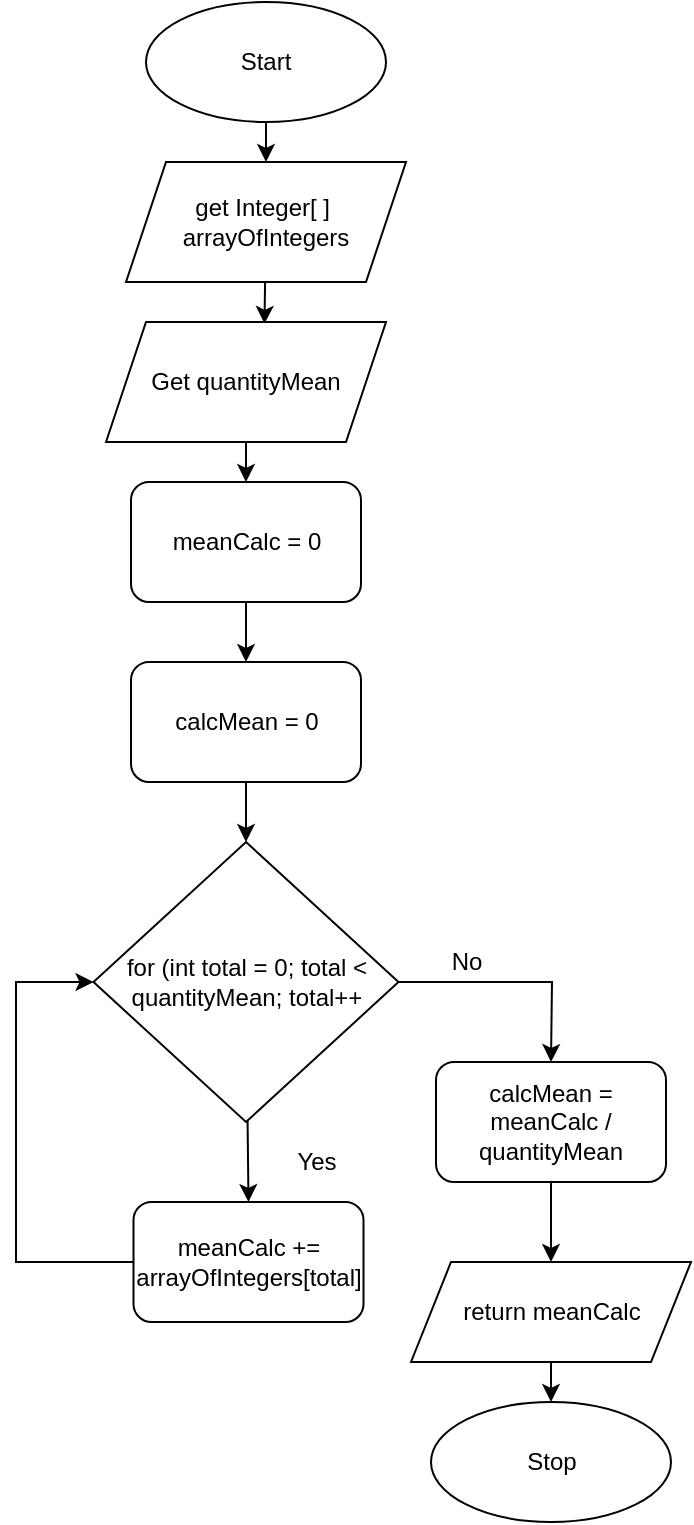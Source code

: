 <mxfile>
    <diagram id="bVoswQC8T6PlKmy4Bn8u" name="Page-1">
        <mxGraphModel dx="1074" dy="749" grid="1" gridSize="10" guides="1" tooltips="1" connect="1" arrows="1" fold="1" page="1" pageScale="1" pageWidth="827" pageHeight="1169" math="0" shadow="0">
            <root>
                <mxCell id="0"/>
                <mxCell id="1" parent="0"/>
                <mxCell id="254" value="" style="edgeStyle=none;html=1;" parent="1" source="3" target="249" edge="1">
                    <mxGeometry relative="1" as="geometry"/>
                </mxCell>
                <mxCell id="3" value="Start" style="ellipse;whiteSpace=wrap;html=1;" parent="1" vertex="1">
                    <mxGeometry x="105" y="130" width="120" height="60" as="geometry"/>
                </mxCell>
                <mxCell id="261" value="" style="edgeStyle=none;html=1;" parent="1" source="242" target="260" edge="1">
                    <mxGeometry relative="1" as="geometry"/>
                </mxCell>
                <mxCell id="242" value="return meanCalc" style="shape=parallelogram;perimeter=parallelogramPerimeter;whiteSpace=wrap;html=1;fixedSize=1;" parent="1" vertex="1">
                    <mxGeometry x="237.5" y="760" width="140" height="50" as="geometry"/>
                </mxCell>
                <mxCell id="253" style="edgeStyle=none;html=1;entryX=0.566;entryY=0.015;entryDx=0;entryDy=0;entryPerimeter=0;" parent="1" source="249" target="250" edge="1">
                    <mxGeometry relative="1" as="geometry"/>
                </mxCell>
                <mxCell id="249" value="get Integer[ ]&amp;nbsp;&lt;br&gt;arrayOfIntegers" style="shape=parallelogram;perimeter=parallelogramPerimeter;whiteSpace=wrap;html=1;fixedSize=1;" parent="1" vertex="1">
                    <mxGeometry x="95" y="210" width="140" height="60" as="geometry"/>
                </mxCell>
                <mxCell id="270" style="edgeStyle=none;html=1;entryX=0.5;entryY=0;entryDx=0;entryDy=0;" edge="1" parent="1" source="250" target="268">
                    <mxGeometry relative="1" as="geometry"/>
                </mxCell>
                <mxCell id="250" value="Get quantityMean" style="shape=parallelogram;perimeter=parallelogramPerimeter;whiteSpace=wrap;html=1;fixedSize=1;" parent="1" vertex="1">
                    <mxGeometry x="85" y="290" width="140" height="60" as="geometry"/>
                </mxCell>
                <mxCell id="272" value="" style="edgeStyle=none;html=1;" edge="1" parent="1" source="255" target="271">
                    <mxGeometry relative="1" as="geometry"/>
                </mxCell>
                <mxCell id="255" value="calcMean = 0" style="rounded=1;whiteSpace=wrap;html=1;" parent="1" vertex="1">
                    <mxGeometry x="97.5" y="460" width="115" height="60" as="geometry"/>
                </mxCell>
                <mxCell id="260" value="Stop" style="ellipse;whiteSpace=wrap;html=1;" parent="1" vertex="1">
                    <mxGeometry x="247.5" y="830" width="120" height="60" as="geometry"/>
                </mxCell>
                <mxCell id="269" value="" style="edgeStyle=none;html=1;" edge="1" parent="1" source="268" target="255">
                    <mxGeometry relative="1" as="geometry"/>
                </mxCell>
                <mxCell id="268" value="meanCalc = 0" style="rounded=1;whiteSpace=wrap;html=1;" vertex="1" parent="1">
                    <mxGeometry x="97.5" y="370" width="115" height="60" as="geometry"/>
                </mxCell>
                <mxCell id="281" style="edgeStyle=none;html=1;entryX=0.5;entryY=0;entryDx=0;entryDy=0;" edge="1" parent="1" source="271" target="280">
                    <mxGeometry relative="1" as="geometry"/>
                </mxCell>
                <mxCell id="286" style="edgeStyle=none;rounded=0;html=1;entryX=0.5;entryY=0;entryDx=0;entryDy=0;" edge="1" parent="1" source="271" target="285">
                    <mxGeometry relative="1" as="geometry">
                        <Array as="points">
                            <mxPoint x="308" y="620"/>
                        </Array>
                    </mxGeometry>
                </mxCell>
                <mxCell id="271" value="for (int total = 0; total &amp;lt; quantityMean; total++" style="rhombus;whiteSpace=wrap;html=1;" vertex="1" parent="1">
                    <mxGeometry x="78.75" y="550" width="152.5" height="140" as="geometry"/>
                </mxCell>
                <mxCell id="276" value="Yes" style="text;html=1;align=center;verticalAlign=middle;resizable=0;points=[];autosize=1;strokeColor=none;fillColor=none;" vertex="1" parent="1">
                    <mxGeometry x="170" y="700" width="40" height="20" as="geometry"/>
                </mxCell>
                <mxCell id="283" style="edgeStyle=none;html=1;entryX=0;entryY=0.5;entryDx=0;entryDy=0;rounded=0;" edge="1" parent="1" source="280" target="271">
                    <mxGeometry relative="1" as="geometry">
                        <Array as="points">
                            <mxPoint x="40" y="760"/>
                            <mxPoint x="40" y="620"/>
                        </Array>
                    </mxGeometry>
                </mxCell>
                <mxCell id="280" value="meanCalc += arrayOfIntegers[total]" style="rounded=1;whiteSpace=wrap;html=1;" vertex="1" parent="1">
                    <mxGeometry x="98.75" y="730" width="115" height="60" as="geometry"/>
                </mxCell>
                <mxCell id="284" value="No" style="text;html=1;align=center;verticalAlign=middle;resizable=0;points=[];autosize=1;strokeColor=none;fillColor=none;" vertex="1" parent="1">
                    <mxGeometry x="250" y="600" width="30" height="20" as="geometry"/>
                </mxCell>
                <mxCell id="287" style="edgeStyle=none;rounded=0;html=1;entryX=0.5;entryY=0;entryDx=0;entryDy=0;" edge="1" parent="1" source="285" target="242">
                    <mxGeometry relative="1" as="geometry"/>
                </mxCell>
                <mxCell id="285" value="calcMean = meanCalc / quantityMean" style="rounded=1;whiteSpace=wrap;html=1;" vertex="1" parent="1">
                    <mxGeometry x="250" y="660" width="115" height="60" as="geometry"/>
                </mxCell>
            </root>
        </mxGraphModel>
    </diagram>
</mxfile>